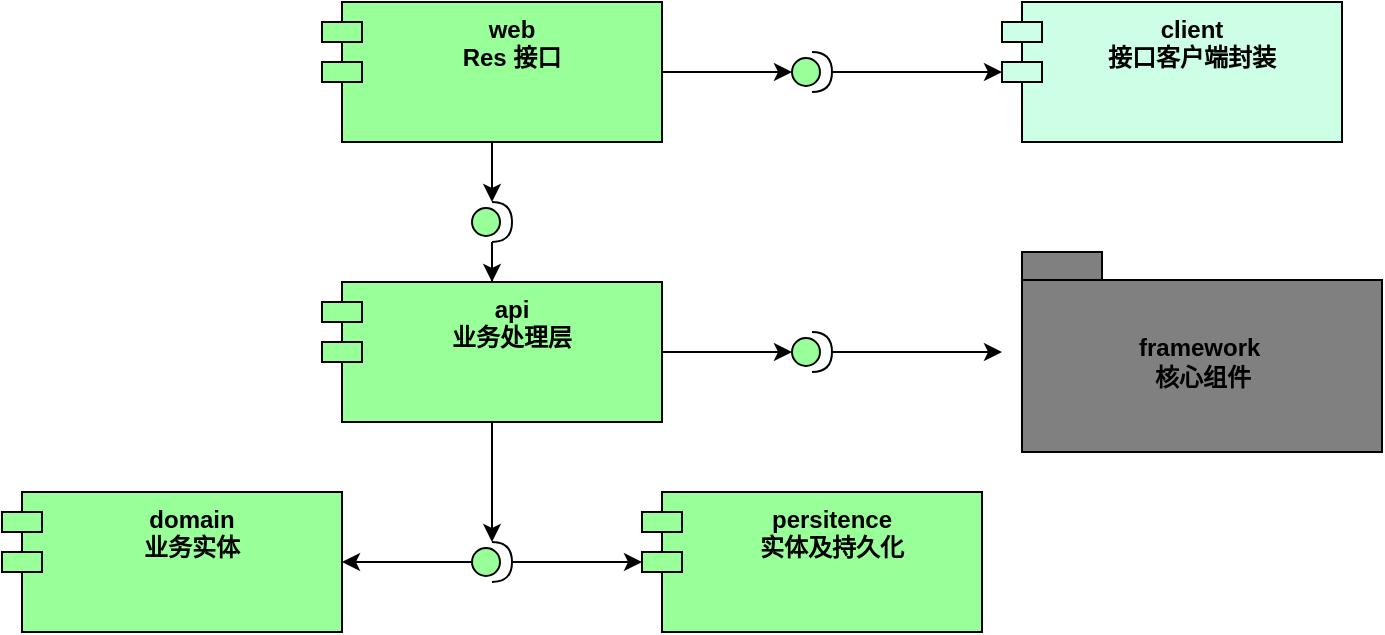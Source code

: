 <mxfile version="14.2.9" type="github">
  <diagram name="Page-1" id="5f0bae14-7c28-e335-631c-24af17079c00">
    <mxGraphModel dx="1422" dy="762" grid="1" gridSize="10" guides="1" tooltips="1" connect="1" arrows="1" fold="1" page="1" pageScale="1" pageWidth="1100" pageHeight="850" background="#ffffff" math="0" shadow="0">
      <root>
        <mxCell id="0" />
        <mxCell id="1" parent="0" />
        <mxCell id="cOzXBnHHcGTaf1wKDFXl-1" value="persitence&#xa;实体及持久化&#xa;&#xa;&#xa;&#xa;&#xa;" style="shape=module;align=left;spacingLeft=20;align=center;verticalAlign=top;fillColor=#99FF99;fontStyle=1" parent="1" vertex="1">
          <mxGeometry x="490" y="365" width="170" height="70" as="geometry" />
        </mxCell>
        <mxCell id="cOzXBnHHcGTaf1wKDFXl-2" value="domain&#xa;业务实体" style="shape=module;align=left;spacingLeft=20;align=center;verticalAlign=top;fillColor=#99FF99;fontStyle=1" parent="1" vertex="1">
          <mxGeometry x="170" y="365" width="170" height="70" as="geometry" />
        </mxCell>
        <mxCell id="cOzXBnHHcGTaf1wKDFXl-16" value="" style="edgeStyle=orthogonalEdgeStyle;rounded=0;orthogonalLoop=1;jettySize=auto;html=1;" parent="1" source="cOzXBnHHcGTaf1wKDFXl-3" target="cOzXBnHHcGTaf1wKDFXl-12" edge="1">
          <mxGeometry relative="1" as="geometry" />
        </mxCell>
        <mxCell id="cOzXBnHHcGTaf1wKDFXl-26" value="" style="edgeStyle=orthogonalEdgeStyle;rounded=0;orthogonalLoop=1;jettySize=auto;html=1;" parent="1" source="cOzXBnHHcGTaf1wKDFXl-3" target="cOzXBnHHcGTaf1wKDFXl-25" edge="1">
          <mxGeometry relative="1" as="geometry" />
        </mxCell>
        <mxCell id="cOzXBnHHcGTaf1wKDFXl-3" value="api&#xa;业务处理层" style="shape=module;align=left;spacingLeft=20;align=center;verticalAlign=top;fillColor=#99FF99;fontStyle=1" parent="1" vertex="1">
          <mxGeometry x="330" y="260" width="170" height="70" as="geometry" />
        </mxCell>
        <mxCell id="cOzXBnHHcGTaf1wKDFXl-4" value="client&#xa;接口客户端封装" style="shape=module;align=left;spacingLeft=20;align=center;verticalAlign=top;fillColor=#CCFFE6;fontStyle=1" parent="1" vertex="1">
          <mxGeometry x="670" y="120" width="170" height="70" as="geometry" />
        </mxCell>
        <mxCell id="cOzXBnHHcGTaf1wKDFXl-19" value="" style="edgeStyle=orthogonalEdgeStyle;rounded=0;orthogonalLoop=1;jettySize=auto;html=1;" parent="1" source="cOzXBnHHcGTaf1wKDFXl-6" target="cOzXBnHHcGTaf1wKDFXl-17" edge="1">
          <mxGeometry relative="1" as="geometry" />
        </mxCell>
        <mxCell id="cOzXBnHHcGTaf1wKDFXl-24" value="" style="edgeStyle=orthogonalEdgeStyle;rounded=0;orthogonalLoop=1;jettySize=auto;html=1;" parent="1" source="cOzXBnHHcGTaf1wKDFXl-6" target="cOzXBnHHcGTaf1wKDFXl-22" edge="1">
          <mxGeometry relative="1" as="geometry" />
        </mxCell>
        <mxCell id="cOzXBnHHcGTaf1wKDFXl-6" value="web&#xa;Res 接口" style="shape=module;align=left;spacingLeft=20;align=center;verticalAlign=top;fillColor=#99FF99;fontStyle=1" parent="1" vertex="1">
          <mxGeometry x="330" y="120" width="170" height="70" as="geometry" />
        </mxCell>
        <mxCell id="cOzXBnHHcGTaf1wKDFXl-14" value="" style="edgeStyle=orthogonalEdgeStyle;rounded=0;orthogonalLoop=1;jettySize=auto;html=1;" parent="1" source="cOzXBnHHcGTaf1wKDFXl-12" target="cOzXBnHHcGTaf1wKDFXl-2" edge="1">
          <mxGeometry relative="1" as="geometry" />
        </mxCell>
        <mxCell id="cOzXBnHHcGTaf1wKDFXl-21" value="" style="edgeStyle=orthogonalEdgeStyle;rounded=0;orthogonalLoop=1;jettySize=auto;html=1;" parent="1" source="cOzXBnHHcGTaf1wKDFXl-12" target="cOzXBnHHcGTaf1wKDFXl-1" edge="1">
          <mxGeometry relative="1" as="geometry" />
        </mxCell>
        <mxCell id="cOzXBnHHcGTaf1wKDFXl-12" value="" style="shape=providedRequiredInterface;html=1;verticalLabelPosition=bottom;fillColor=#99FF99;" parent="1" vertex="1">
          <mxGeometry x="405" y="390" width="20" height="20" as="geometry" />
        </mxCell>
        <mxCell id="cOzXBnHHcGTaf1wKDFXl-18" value="" style="edgeStyle=orthogonalEdgeStyle;rounded=0;orthogonalLoop=1;jettySize=auto;html=1;" parent="1" source="cOzXBnHHcGTaf1wKDFXl-17" target="cOzXBnHHcGTaf1wKDFXl-3" edge="1">
          <mxGeometry relative="1" as="geometry" />
        </mxCell>
        <mxCell id="cOzXBnHHcGTaf1wKDFXl-17" value="" style="shape=providedRequiredInterface;html=1;verticalLabelPosition=bottom;fillColor=#99FF99;" parent="1" vertex="1">
          <mxGeometry x="405" y="220" width="20" height="20" as="geometry" />
        </mxCell>
        <mxCell id="cOzXBnHHcGTaf1wKDFXl-23" value="" style="edgeStyle=orthogonalEdgeStyle;rounded=0;orthogonalLoop=1;jettySize=auto;html=1;" parent="1" source="cOzXBnHHcGTaf1wKDFXl-22" target="cOzXBnHHcGTaf1wKDFXl-4" edge="1">
          <mxGeometry relative="1" as="geometry" />
        </mxCell>
        <mxCell id="cOzXBnHHcGTaf1wKDFXl-22" value="" style="shape=providedRequiredInterface;html=1;verticalLabelPosition=bottom;fillColor=#99FF99;" parent="1" vertex="1">
          <mxGeometry x="565" y="145" width="20" height="20" as="geometry" />
        </mxCell>
        <mxCell id="cOzXBnHHcGTaf1wKDFXl-28" value="" style="edgeStyle=orthogonalEdgeStyle;rounded=0;orthogonalLoop=1;jettySize=auto;html=1;" parent="1" source="cOzXBnHHcGTaf1wKDFXl-25" edge="1">
          <mxGeometry relative="1" as="geometry">
            <mxPoint x="670" y="295" as="targetPoint" />
          </mxGeometry>
        </mxCell>
        <mxCell id="cOzXBnHHcGTaf1wKDFXl-25" value="" style="shape=providedRequiredInterface;html=1;verticalLabelPosition=bottom;fillColor=#99FF99;" parent="1" vertex="1">
          <mxGeometry x="565" y="285" width="20" height="20" as="geometry" />
        </mxCell>
        <mxCell id="cOzXBnHHcGTaf1wKDFXl-29" value="framework&amp;nbsp;&lt;br&gt;核心组件" style="shape=folder;fontStyle=1;spacingTop=10;tabWidth=40;tabHeight=14;tabPosition=left;html=1;fillColor=#808080;" parent="1" vertex="1">
          <mxGeometry x="680" y="245" width="180" height="100" as="geometry" />
        </mxCell>
      </root>
    </mxGraphModel>
  </diagram>
</mxfile>
